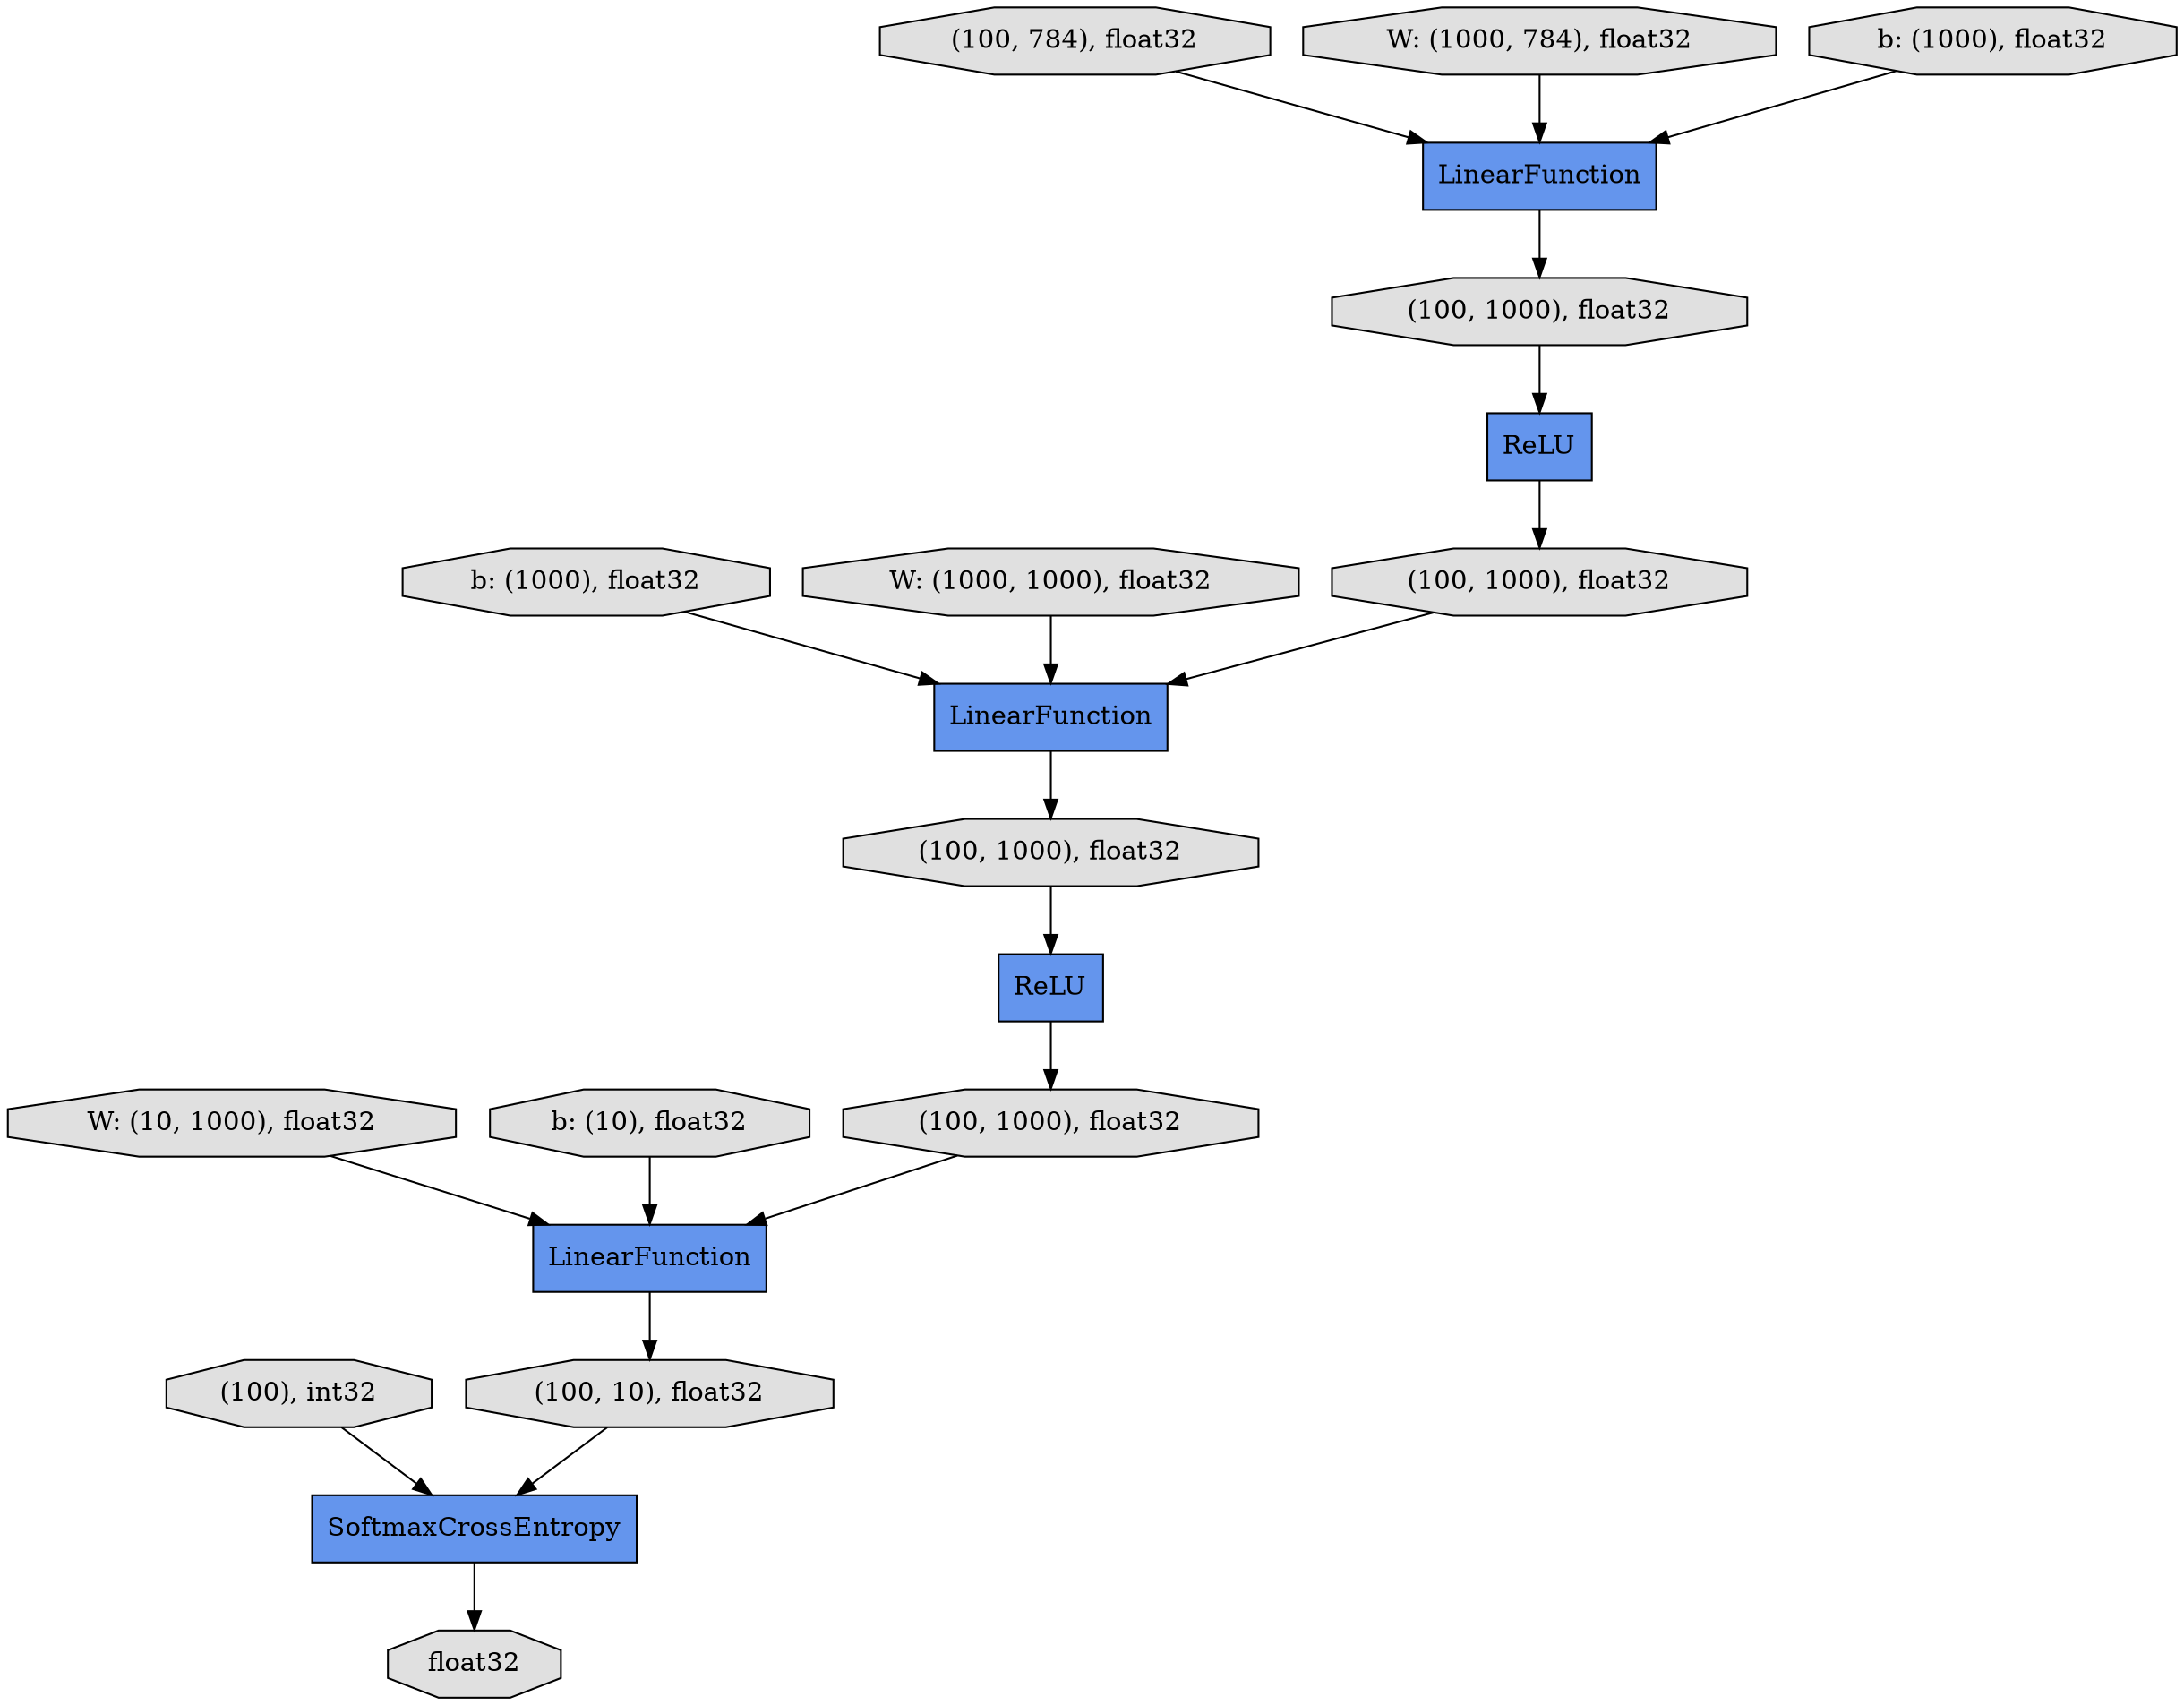 digraph graphname{rankdir=TB;140680834683400 [style="filled",shape="octagon",label="(100, 1000), float32",fillcolor="#E0E0E0"];140680834684968 [style="filled",shape="octagon",label="float32",fillcolor="#E0E0E0"];140680834684520 [style="filled",shape="octagon",label="(100), int32",fillcolor="#E0E0E0"];140680834684016 [style="filled",shape="octagon",label="(100, 1000), float32",fillcolor="#E0E0E0"];140680834548344 [style="filled",shape="octagon",label="W: (10, 1000), float32",fillcolor="#E0E0E0"];140680834683288 [style="filled",shape="octagon",label="(100, 1000), float32",fillcolor="#E0E0E0"];140680834683008 [style="filled",shape="record",label="LinearFunction",fillcolor="#6495ED"];140680834683624 [style="filled",shape="record",label="LinearFunction",fillcolor="#6495ED"];140680834547952 [style="filled",shape="octagon",label="b: (1000), float32",fillcolor="#E0E0E0"];140680834683120 [style="filled",shape="record",label="ReLU",fillcolor="#6495ED"];140680834684184 [style="filled",shape="record",label="LinearFunction",fillcolor="#6495ED"];140680834683680 [style="filled",shape="record",label="ReLU",fillcolor="#6495ED"];140680834683176 [style="filled",shape="octagon",label="(100, 784), float32",fillcolor="#E0E0E0"];140682071272248 [style="filled",shape="octagon",label="W: (1000, 784), float32",fillcolor="#E0E0E0"];140680834684240 [style="filled",shape="record",label="SoftmaxCrossEntropy",fillcolor="#6495ED"];140680834548568 [style="filled",shape="octagon",label="b: (10), float32",fillcolor="#E0E0E0"];140682071272696 [style="filled",shape="octagon",label="b: (1000), float32",fillcolor="#E0E0E0"];140680834683792 [style="filled",shape="octagon",label="(100, 1000), float32",fillcolor="#E0E0E0"];140680834684352 [style="filled",shape="octagon",label="(100, 10), float32",fillcolor="#E0E0E0"];140680835035088 [style="filled",shape="octagon",label="W: (1000, 1000), float32",fillcolor="#E0E0E0"];140680834683008 -> 140680834683288;140682071272248 -> 140680834683008;140680834684016 -> 140680834684184;140680834684184 -> 140680834684352;140680834683792 -> 140680834683680;140680834683400 -> 140680834683624;140680834683624 -> 140680834683792;140680834683176 -> 140680834683008;140680834684240 -> 140680834684968;140680834683120 -> 140680834683400;140680834684520 -> 140680834684240;140680834684352 -> 140680834684240;140680834683680 -> 140680834684016;140682071272696 -> 140680834683008;140680834683288 -> 140680834683120;140680834548344 -> 140680834684184;140680835035088 -> 140680834683624;140680834548568 -> 140680834684184;140680834547952 -> 140680834683624;}